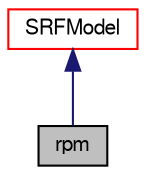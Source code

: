 digraph "rpm"
{
  bgcolor="transparent";
  edge [fontname="FreeSans",fontsize="10",labelfontname="FreeSans",labelfontsize="10"];
  node [fontname="FreeSans",fontsize="10",shape=record];
  Node18 [label="rpm",height=0.2,width=0.4,color="black", fillcolor="grey75", style="filled", fontcolor="black"];
  Node19 -> Node18 [dir="back",color="midnightblue",fontsize="10",style="solid",fontname="FreeSans"];
  Node19 [label="SRFModel",height=0.2,width=0.4,color="red",URL="$a21962.html",tooltip="Top level model for single rotating frame. "];
}
